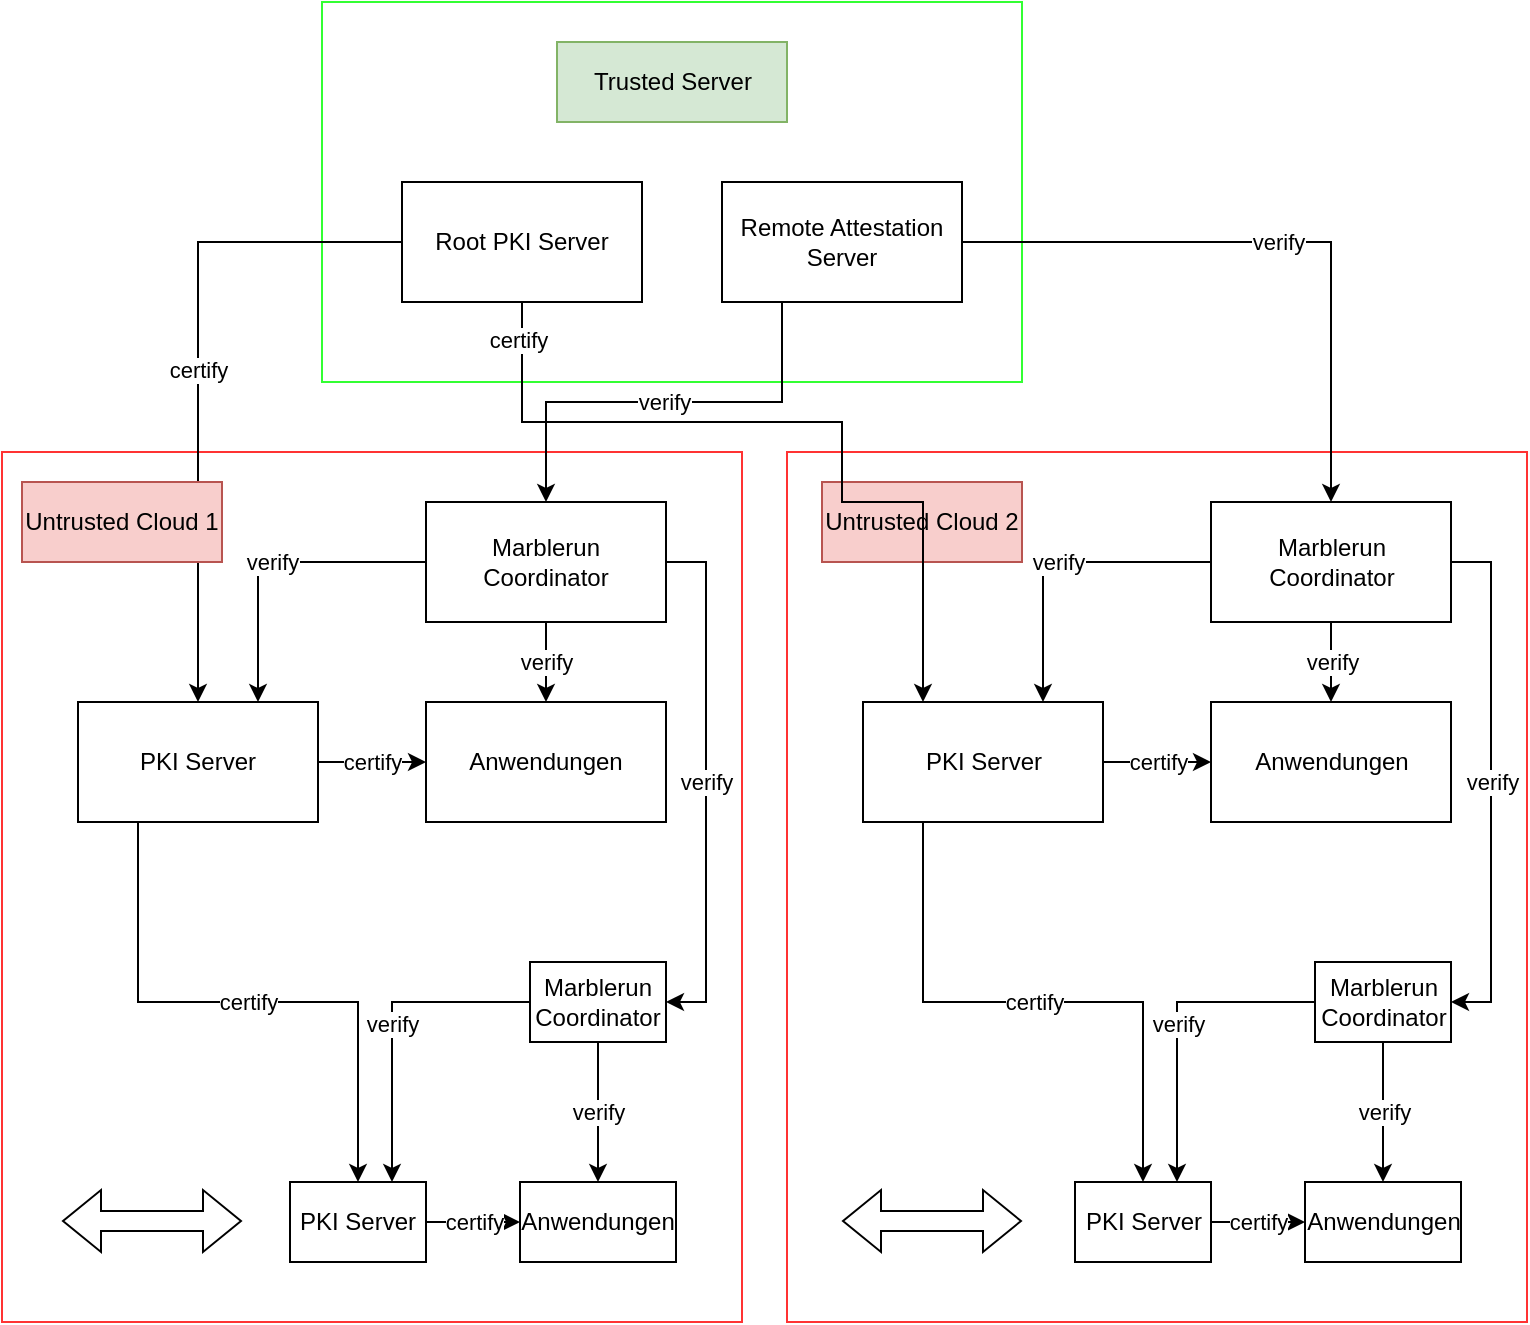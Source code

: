 <mxfile version="22.0.8" type="github">
  <diagram name="Page-1" id="mNgCIhLVc_OcXyOkDZ-k">
    <mxGraphModel dx="1434" dy="756" grid="1" gridSize="10" guides="1" tooltips="1" connect="1" arrows="1" fold="1" page="1" pageScale="1" pageWidth="827" pageHeight="1169" math="0" shadow="0">
      <root>
        <mxCell id="0" />
        <mxCell id="1" parent="0" />
        <mxCell id="4FqB5xGVPn7k7Xww_vEK-57" value="" style="rounded=0;whiteSpace=wrap;html=1;strokeColor=#FF3333;" vertex="1" parent="1">
          <mxGeometry x="462.5" y="585" width="370" height="435" as="geometry" />
        </mxCell>
        <mxCell id="4FqB5xGVPn7k7Xww_vEK-5" value="" style="rounded=0;whiteSpace=wrap;html=1;strokeColor=#FF3333;" vertex="1" parent="1">
          <mxGeometry x="70" y="585" width="370" height="435" as="geometry" />
        </mxCell>
        <mxCell id="4FqB5xGVPn7k7Xww_vEK-1" value="" style="rounded=0;whiteSpace=wrap;html=1;strokeColor=#33FF33;" vertex="1" parent="1">
          <mxGeometry x="230" y="360" width="350" height="190" as="geometry" />
        </mxCell>
        <mxCell id="4FqB5xGVPn7k7Xww_vEK-2" value="Trusted Server" style="text;html=1;strokeColor=#82b366;fillColor=#d5e8d4;align=center;verticalAlign=middle;whiteSpace=wrap;rounded=0;" vertex="1" parent="1">
          <mxGeometry x="347.5" y="380" width="115" height="40" as="geometry" />
        </mxCell>
        <mxCell id="4FqB5xGVPn7k7Xww_vEK-21" value="certify" style="edgeStyle=orthogonalEdgeStyle;rounded=0;orthogonalLoop=1;jettySize=auto;html=1;exitX=0;exitY=0.5;exitDx=0;exitDy=0;" edge="1" parent="1" source="4FqB5xGVPn7k7Xww_vEK-3" target="4FqB5xGVPn7k7Xww_vEK-8">
          <mxGeometry relative="1" as="geometry" />
        </mxCell>
        <mxCell id="4FqB5xGVPn7k7Xww_vEK-3" value="Root PKI Server" style="rounded=0;whiteSpace=wrap;html=1;" vertex="1" parent="1">
          <mxGeometry x="270" y="450" width="120" height="60" as="geometry" />
        </mxCell>
        <mxCell id="4FqB5xGVPn7k7Xww_vEK-19" value="verify" style="edgeStyle=orthogonalEdgeStyle;rounded=0;orthogonalLoop=1;jettySize=auto;html=1;exitX=0.25;exitY=1;exitDx=0;exitDy=0;entryX=0.5;entryY=0;entryDx=0;entryDy=0;" edge="1" parent="1" source="4FqB5xGVPn7k7Xww_vEK-4" target="4FqB5xGVPn7k7Xww_vEK-7">
          <mxGeometry relative="1" as="geometry" />
        </mxCell>
        <mxCell id="4FqB5xGVPn7k7Xww_vEK-79" value="verify" style="edgeStyle=orthogonalEdgeStyle;rounded=0;orthogonalLoop=1;jettySize=auto;html=1;exitX=1;exitY=0.5;exitDx=0;exitDy=0;entryX=0.5;entryY=0;entryDx=0;entryDy=0;" edge="1" parent="1" source="4FqB5xGVPn7k7Xww_vEK-4" target="4FqB5xGVPn7k7Xww_vEK-62">
          <mxGeometry relative="1" as="geometry" />
        </mxCell>
        <mxCell id="4FqB5xGVPn7k7Xww_vEK-4" value="Remote Attestation Server" style="rounded=0;whiteSpace=wrap;html=1;" vertex="1" parent="1">
          <mxGeometry x="430" y="450" width="120" height="60" as="geometry" />
        </mxCell>
        <mxCell id="4FqB5xGVPn7k7Xww_vEK-6" value="Untrusted Cloud 1" style="text;html=1;strokeColor=#b85450;fillColor=#f8cecc;align=center;verticalAlign=middle;whiteSpace=wrap;rounded=0;" vertex="1" parent="1">
          <mxGeometry x="80" y="600" width="100" height="40" as="geometry" />
        </mxCell>
        <mxCell id="4FqB5xGVPn7k7Xww_vEK-22" value="verify" style="edgeStyle=orthogonalEdgeStyle;rounded=0;orthogonalLoop=1;jettySize=auto;html=1;exitX=0;exitY=0.5;exitDx=0;exitDy=0;entryX=0.75;entryY=0;entryDx=0;entryDy=0;" edge="1" parent="1" source="4FqB5xGVPn7k7Xww_vEK-7" target="4FqB5xGVPn7k7Xww_vEK-8">
          <mxGeometry relative="1" as="geometry" />
        </mxCell>
        <mxCell id="4FqB5xGVPn7k7Xww_vEK-23" value="verify" style="edgeStyle=orthogonalEdgeStyle;rounded=0;orthogonalLoop=1;jettySize=auto;html=1;exitX=0.5;exitY=1;exitDx=0;exitDy=0;" edge="1" parent="1" source="4FqB5xGVPn7k7Xww_vEK-7" target="4FqB5xGVPn7k7Xww_vEK-9">
          <mxGeometry relative="1" as="geometry" />
        </mxCell>
        <mxCell id="4FqB5xGVPn7k7Xww_vEK-28" value="verify" style="edgeStyle=orthogonalEdgeStyle;rounded=0;orthogonalLoop=1;jettySize=auto;html=1;exitX=1;exitY=0.5;exitDx=0;exitDy=0;entryX=1;entryY=0.5;entryDx=0;entryDy=0;" edge="1" parent="1" source="4FqB5xGVPn7k7Xww_vEK-7" target="4FqB5xGVPn7k7Xww_vEK-15">
          <mxGeometry relative="1" as="geometry" />
        </mxCell>
        <mxCell id="4FqB5xGVPn7k7Xww_vEK-7" value="Marblerun Coordinator" style="rounded=0;whiteSpace=wrap;html=1;" vertex="1" parent="1">
          <mxGeometry x="282" y="610" width="120" height="60" as="geometry" />
        </mxCell>
        <mxCell id="4FqB5xGVPn7k7Xww_vEK-24" value="certify" style="edgeStyle=orthogonalEdgeStyle;rounded=0;orthogonalLoop=1;jettySize=auto;html=1;exitX=1;exitY=0.5;exitDx=0;exitDy=0;" edge="1" parent="1" source="4FqB5xGVPn7k7Xww_vEK-8" target="4FqB5xGVPn7k7Xww_vEK-9">
          <mxGeometry relative="1" as="geometry" />
        </mxCell>
        <mxCell id="4FqB5xGVPn7k7Xww_vEK-25" value="certify" style="edgeStyle=orthogonalEdgeStyle;rounded=0;orthogonalLoop=1;jettySize=auto;html=1;exitX=0.25;exitY=1;exitDx=0;exitDy=0;entryX=0.5;entryY=0;entryDx=0;entryDy=0;" edge="1" parent="1" source="4FqB5xGVPn7k7Xww_vEK-8" target="4FqB5xGVPn7k7Xww_vEK-13">
          <mxGeometry relative="1" as="geometry" />
        </mxCell>
        <mxCell id="4FqB5xGVPn7k7Xww_vEK-8" value="PKI Server" style="rounded=0;whiteSpace=wrap;html=1;" vertex="1" parent="1">
          <mxGeometry x="108" y="710" width="120" height="60" as="geometry" />
        </mxCell>
        <mxCell id="4FqB5xGVPn7k7Xww_vEK-9" value="Anwendungen" style="rounded=0;whiteSpace=wrap;html=1;" vertex="1" parent="1">
          <mxGeometry x="282" y="710" width="120" height="60" as="geometry" />
        </mxCell>
        <mxCell id="4FqB5xGVPn7k7Xww_vEK-32" value="certify" style="edgeStyle=orthogonalEdgeStyle;rounded=0;orthogonalLoop=1;jettySize=auto;html=1;exitX=1;exitY=0.5;exitDx=0;exitDy=0;entryX=0;entryY=0.5;entryDx=0;entryDy=0;" edge="1" parent="1" source="4FqB5xGVPn7k7Xww_vEK-13" target="4FqB5xGVPn7k7Xww_vEK-17">
          <mxGeometry relative="1" as="geometry" />
        </mxCell>
        <mxCell id="4FqB5xGVPn7k7Xww_vEK-13" value="PKI Server" style="rounded=0;whiteSpace=wrap;html=1;" vertex="1" parent="1">
          <mxGeometry x="214" y="950" width="68" height="40" as="geometry" />
        </mxCell>
        <mxCell id="4FqB5xGVPn7k7Xww_vEK-29" value="verify" style="edgeStyle=orthogonalEdgeStyle;rounded=0;orthogonalLoop=1;jettySize=auto;html=1;exitX=0;exitY=0.5;exitDx=0;exitDy=0;entryX=0.75;entryY=0;entryDx=0;entryDy=0;" edge="1" parent="1" source="4FqB5xGVPn7k7Xww_vEK-15" target="4FqB5xGVPn7k7Xww_vEK-13">
          <mxGeometry relative="1" as="geometry" />
        </mxCell>
        <mxCell id="4FqB5xGVPn7k7Xww_vEK-33" value="verify" style="edgeStyle=orthogonalEdgeStyle;rounded=0;orthogonalLoop=1;jettySize=auto;html=1;exitX=0.5;exitY=1;exitDx=0;exitDy=0;" edge="1" parent="1" source="4FqB5xGVPn7k7Xww_vEK-15" target="4FqB5xGVPn7k7Xww_vEK-17">
          <mxGeometry relative="1" as="geometry" />
        </mxCell>
        <mxCell id="4FqB5xGVPn7k7Xww_vEK-15" value="Marblerun Coordinator" style="rounded=0;whiteSpace=wrap;html=1;" vertex="1" parent="1">
          <mxGeometry x="334" y="840" width="68" height="40" as="geometry" />
        </mxCell>
        <mxCell id="4FqB5xGVPn7k7Xww_vEK-58" value="Untrusted Cloud 2" style="text;html=1;strokeColor=#b85450;fillColor=#f8cecc;align=center;verticalAlign=middle;whiteSpace=wrap;rounded=0;" vertex="1" parent="1">
          <mxGeometry x="480" y="600" width="100" height="40" as="geometry" />
        </mxCell>
        <mxCell id="4FqB5xGVPn7k7Xww_vEK-17" value="Anwendungen" style="rounded=0;whiteSpace=wrap;html=1;" vertex="1" parent="1">
          <mxGeometry x="329" y="950" width="78" height="40" as="geometry" />
        </mxCell>
        <mxCell id="4FqB5xGVPn7k7Xww_vEK-59" value="verify" style="edgeStyle=orthogonalEdgeStyle;rounded=0;orthogonalLoop=1;jettySize=auto;html=1;exitX=0;exitY=0.5;exitDx=0;exitDy=0;entryX=0.75;entryY=0;entryDx=0;entryDy=0;" edge="1" parent="1" source="4FqB5xGVPn7k7Xww_vEK-62" target="4FqB5xGVPn7k7Xww_vEK-65">
          <mxGeometry relative="1" as="geometry" />
        </mxCell>
        <mxCell id="4FqB5xGVPn7k7Xww_vEK-60" value="verify" style="edgeStyle=orthogonalEdgeStyle;rounded=0;orthogonalLoop=1;jettySize=auto;html=1;exitX=0.5;exitY=1;exitDx=0;exitDy=0;" edge="1" parent="1" source="4FqB5xGVPn7k7Xww_vEK-62" target="4FqB5xGVPn7k7Xww_vEK-66">
          <mxGeometry relative="1" as="geometry" />
        </mxCell>
        <mxCell id="4FqB5xGVPn7k7Xww_vEK-61" value="verify" style="edgeStyle=orthogonalEdgeStyle;rounded=0;orthogonalLoop=1;jettySize=auto;html=1;exitX=1;exitY=0.5;exitDx=0;exitDy=0;entryX=1;entryY=0.5;entryDx=0;entryDy=0;" edge="1" parent="1" source="4FqB5xGVPn7k7Xww_vEK-62" target="4FqB5xGVPn7k7Xww_vEK-71">
          <mxGeometry relative="1" as="geometry" />
        </mxCell>
        <mxCell id="4FqB5xGVPn7k7Xww_vEK-62" value="Marblerun Coordinator" style="rounded=0;whiteSpace=wrap;html=1;" vertex="1" parent="1">
          <mxGeometry x="674.5" y="610" width="120" height="60" as="geometry" />
        </mxCell>
        <mxCell id="4FqB5xGVPn7k7Xww_vEK-63" value="certify" style="edgeStyle=orthogonalEdgeStyle;rounded=0;orthogonalLoop=1;jettySize=auto;html=1;exitX=1;exitY=0.5;exitDx=0;exitDy=0;" edge="1" parent="1" source="4FqB5xGVPn7k7Xww_vEK-65" target="4FqB5xGVPn7k7Xww_vEK-66">
          <mxGeometry relative="1" as="geometry" />
        </mxCell>
        <mxCell id="4FqB5xGVPn7k7Xww_vEK-64" value="certify" style="edgeStyle=orthogonalEdgeStyle;rounded=0;orthogonalLoop=1;jettySize=auto;html=1;exitX=0.25;exitY=1;exitDx=0;exitDy=0;entryX=0.5;entryY=0;entryDx=0;entryDy=0;" edge="1" parent="1" source="4FqB5xGVPn7k7Xww_vEK-65" target="4FqB5xGVPn7k7Xww_vEK-68">
          <mxGeometry relative="1" as="geometry" />
        </mxCell>
        <mxCell id="4FqB5xGVPn7k7Xww_vEK-65" value="PKI Server" style="rounded=0;whiteSpace=wrap;html=1;" vertex="1" parent="1">
          <mxGeometry x="500.5" y="710" width="120" height="60" as="geometry" />
        </mxCell>
        <mxCell id="4FqB5xGVPn7k7Xww_vEK-66" value="Anwendungen" style="rounded=0;whiteSpace=wrap;html=1;" vertex="1" parent="1">
          <mxGeometry x="674.5" y="710" width="120" height="60" as="geometry" />
        </mxCell>
        <mxCell id="4FqB5xGVPn7k7Xww_vEK-67" value="certify" style="edgeStyle=orthogonalEdgeStyle;rounded=0;orthogonalLoop=1;jettySize=auto;html=1;exitX=1;exitY=0.5;exitDx=0;exitDy=0;entryX=0;entryY=0.5;entryDx=0;entryDy=0;" edge="1" parent="1" source="4FqB5xGVPn7k7Xww_vEK-68" target="4FqB5xGVPn7k7Xww_vEK-72">
          <mxGeometry relative="1" as="geometry" />
        </mxCell>
        <mxCell id="4FqB5xGVPn7k7Xww_vEK-68" value="PKI Server" style="rounded=0;whiteSpace=wrap;html=1;" vertex="1" parent="1">
          <mxGeometry x="606.5" y="950" width="68" height="40" as="geometry" />
        </mxCell>
        <mxCell id="4FqB5xGVPn7k7Xww_vEK-69" value="verify" style="edgeStyle=orthogonalEdgeStyle;rounded=0;orthogonalLoop=1;jettySize=auto;html=1;exitX=0;exitY=0.5;exitDx=0;exitDy=0;entryX=0.75;entryY=0;entryDx=0;entryDy=0;" edge="1" parent="1" source="4FqB5xGVPn7k7Xww_vEK-71" target="4FqB5xGVPn7k7Xww_vEK-68">
          <mxGeometry relative="1" as="geometry" />
        </mxCell>
        <mxCell id="4FqB5xGVPn7k7Xww_vEK-70" value="verify" style="edgeStyle=orthogonalEdgeStyle;rounded=0;orthogonalLoop=1;jettySize=auto;html=1;exitX=0.5;exitY=1;exitDx=0;exitDy=0;" edge="1" parent="1" source="4FqB5xGVPn7k7Xww_vEK-71" target="4FqB5xGVPn7k7Xww_vEK-72">
          <mxGeometry relative="1" as="geometry" />
        </mxCell>
        <mxCell id="4FqB5xGVPn7k7Xww_vEK-71" value="Marblerun Coordinator" style="rounded=0;whiteSpace=wrap;html=1;" vertex="1" parent="1">
          <mxGeometry x="726.5" y="840" width="68" height="40" as="geometry" />
        </mxCell>
        <mxCell id="4FqB5xGVPn7k7Xww_vEK-72" value="Anwendungen" style="rounded=0;whiteSpace=wrap;html=1;" vertex="1" parent="1">
          <mxGeometry x="721.5" y="950" width="78" height="40" as="geometry" />
        </mxCell>
        <mxCell id="4FqB5xGVPn7k7Xww_vEK-77" style="edgeStyle=orthogonalEdgeStyle;rounded=0;orthogonalLoop=1;jettySize=auto;html=1;exitX=0.5;exitY=1;exitDx=0;exitDy=0;entryX=0.25;entryY=0;entryDx=0;entryDy=0;" edge="1" parent="1" source="4FqB5xGVPn7k7Xww_vEK-3" target="4FqB5xGVPn7k7Xww_vEK-65">
          <mxGeometry relative="1" as="geometry">
            <mxPoint x="530" y="560" as="targetPoint" />
            <Array as="points">
              <mxPoint x="330" y="570" />
              <mxPoint x="490" y="570" />
              <mxPoint x="490" y="610" />
              <mxPoint x="531" y="610" />
            </Array>
          </mxGeometry>
        </mxCell>
        <mxCell id="4FqB5xGVPn7k7Xww_vEK-78" value="certify" style="edgeLabel;html=1;align=center;verticalAlign=middle;resizable=0;points=[];" vertex="1" connectable="0" parent="4FqB5xGVPn7k7Xww_vEK-77">
          <mxGeometry x="-0.905" y="-2" relative="1" as="geometry">
            <mxPoint as="offset" />
          </mxGeometry>
        </mxCell>
        <mxCell id="4FqB5xGVPn7k7Xww_vEK-80" value="" style="shape=flexArrow;endArrow=classic;startArrow=classic;html=1;rounded=0;" edge="1" parent="1">
          <mxGeometry width="100" height="100" relative="1" as="geometry">
            <mxPoint x="100" y="969.5" as="sourcePoint" />
            <mxPoint x="190" y="969.5" as="targetPoint" />
          </mxGeometry>
        </mxCell>
        <mxCell id="4FqB5xGVPn7k7Xww_vEK-83" value="" style="shape=flexArrow;endArrow=classic;startArrow=classic;html=1;rounded=0;" edge="1" parent="1">
          <mxGeometry width="100" height="100" relative="1" as="geometry">
            <mxPoint x="490" y="969.5" as="sourcePoint" />
            <mxPoint x="580" y="969.5" as="targetPoint" />
          </mxGeometry>
        </mxCell>
      </root>
    </mxGraphModel>
  </diagram>
</mxfile>
